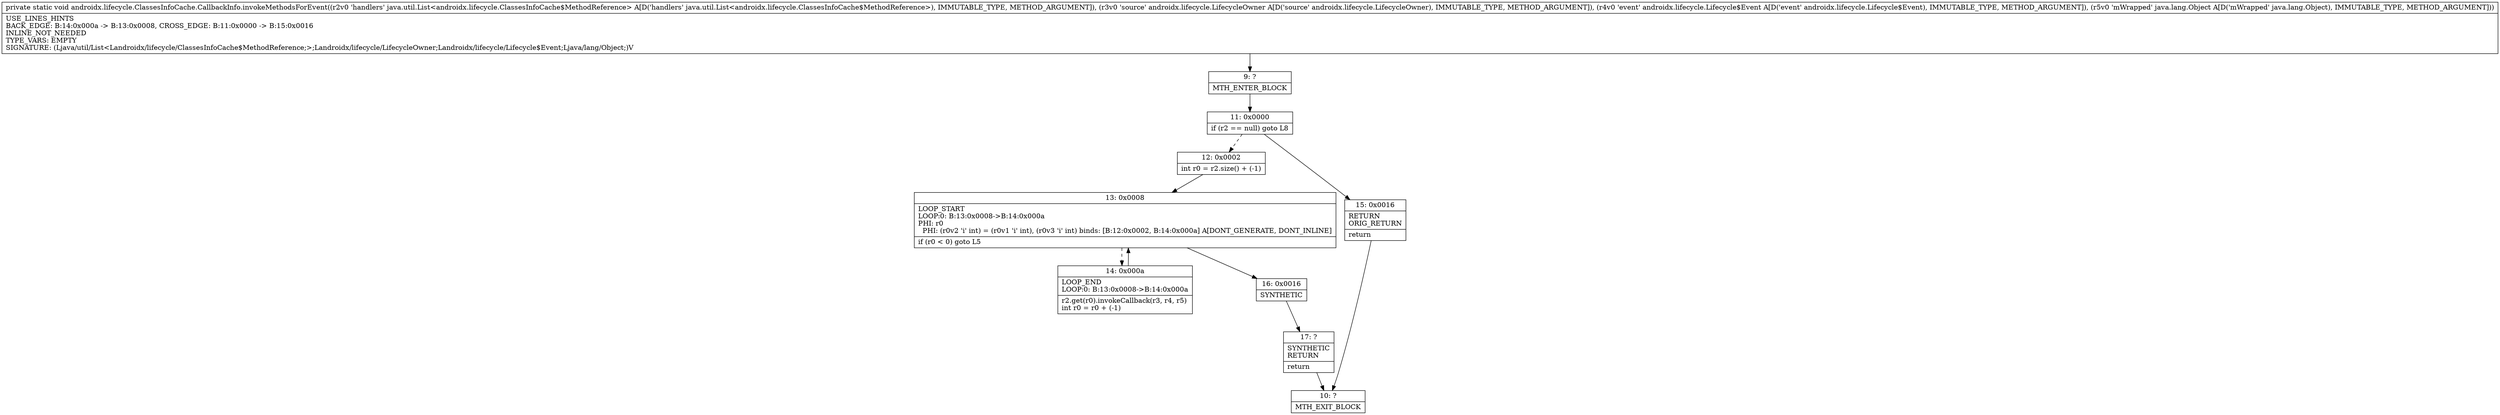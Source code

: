 digraph "CFG forandroidx.lifecycle.ClassesInfoCache.CallbackInfo.invokeMethodsForEvent(Ljava\/util\/List;Landroidx\/lifecycle\/LifecycleOwner;Landroidx\/lifecycle\/Lifecycle$Event;Ljava\/lang\/Object;)V" {
Node_9 [shape=record,label="{9\:\ ?|MTH_ENTER_BLOCK\l}"];
Node_11 [shape=record,label="{11\:\ 0x0000|if (r2 == null) goto L8\l}"];
Node_12 [shape=record,label="{12\:\ 0x0002|int r0 = r2.size() + (\-1)\l}"];
Node_13 [shape=record,label="{13\:\ 0x0008|LOOP_START\lLOOP:0: B:13:0x0008\-\>B:14:0x000a\lPHI: r0 \l  PHI: (r0v2 'i' int) = (r0v1 'i' int), (r0v3 'i' int) binds: [B:12:0x0002, B:14:0x000a] A[DONT_GENERATE, DONT_INLINE]\l|if (r0 \< 0) goto L5\l}"];
Node_14 [shape=record,label="{14\:\ 0x000a|LOOP_END\lLOOP:0: B:13:0x0008\-\>B:14:0x000a\l|r2.get(r0).invokeCallback(r3, r4, r5)\lint r0 = r0 + (\-1)\l}"];
Node_16 [shape=record,label="{16\:\ 0x0016|SYNTHETIC\l}"];
Node_17 [shape=record,label="{17\:\ ?|SYNTHETIC\lRETURN\l|return\l}"];
Node_10 [shape=record,label="{10\:\ ?|MTH_EXIT_BLOCK\l}"];
Node_15 [shape=record,label="{15\:\ 0x0016|RETURN\lORIG_RETURN\l|return\l}"];
MethodNode[shape=record,label="{private static void androidx.lifecycle.ClassesInfoCache.CallbackInfo.invokeMethodsForEvent((r2v0 'handlers' java.util.List\<androidx.lifecycle.ClassesInfoCache$MethodReference\> A[D('handlers' java.util.List\<androidx.lifecycle.ClassesInfoCache$MethodReference\>), IMMUTABLE_TYPE, METHOD_ARGUMENT]), (r3v0 'source' androidx.lifecycle.LifecycleOwner A[D('source' androidx.lifecycle.LifecycleOwner), IMMUTABLE_TYPE, METHOD_ARGUMENT]), (r4v0 'event' androidx.lifecycle.Lifecycle$Event A[D('event' androidx.lifecycle.Lifecycle$Event), IMMUTABLE_TYPE, METHOD_ARGUMENT]), (r5v0 'mWrapped' java.lang.Object A[D('mWrapped' java.lang.Object), IMMUTABLE_TYPE, METHOD_ARGUMENT]))  | USE_LINES_HINTS\lBACK_EDGE: B:14:0x000a \-\> B:13:0x0008, CROSS_EDGE: B:11:0x0000 \-\> B:15:0x0016\lINLINE_NOT_NEEDED\lTYPE_VARS: EMPTY\lSIGNATURE: (Ljava\/util\/List\<Landroidx\/lifecycle\/ClassesInfoCache$MethodReference;\>;Landroidx\/lifecycle\/LifecycleOwner;Landroidx\/lifecycle\/Lifecycle$Event;Ljava\/lang\/Object;)V\l}"];
MethodNode -> Node_9;Node_9 -> Node_11;
Node_11 -> Node_12[style=dashed];
Node_11 -> Node_15;
Node_12 -> Node_13;
Node_13 -> Node_14[style=dashed];
Node_13 -> Node_16;
Node_14 -> Node_13;
Node_16 -> Node_17;
Node_17 -> Node_10;
Node_15 -> Node_10;
}

